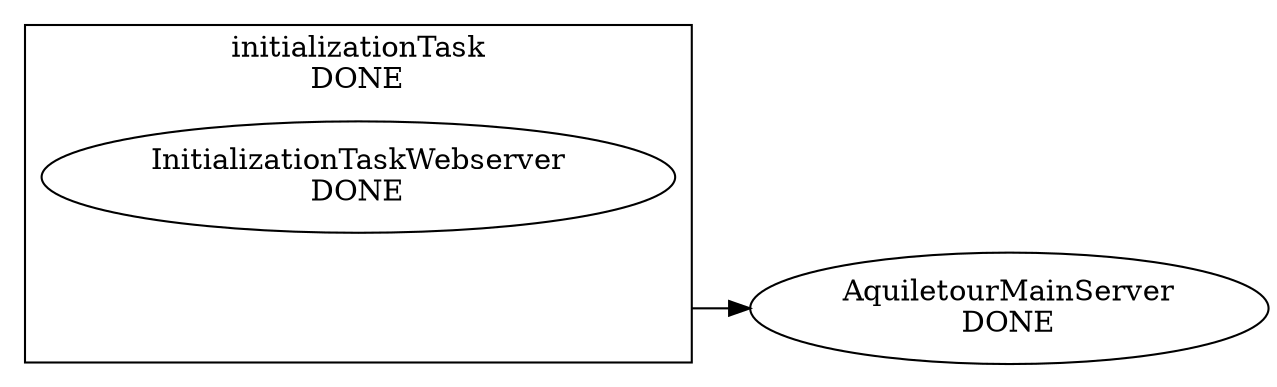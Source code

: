 digraph "TMP_03" {
graph ["rankdir"="LR","compound"="true"]
"AquiletourMainServer" ["label"="AquiletourMainServer\nDONE"]
subgraph "cluster_initializationTask" {
graph ["rankdir"="LR","label"="initializationTask\nDONE"]
"initializationTask_InitializationTaskWebserver" ["label"="InitializationTaskWebserver\nDONE"]
"__initializationTask__" ["shape"="none","style"="invis","label"=""]
}
"__initializationTask__" -> "AquiletourMainServer" ["ltail"="cluster_initializationTask"]
}